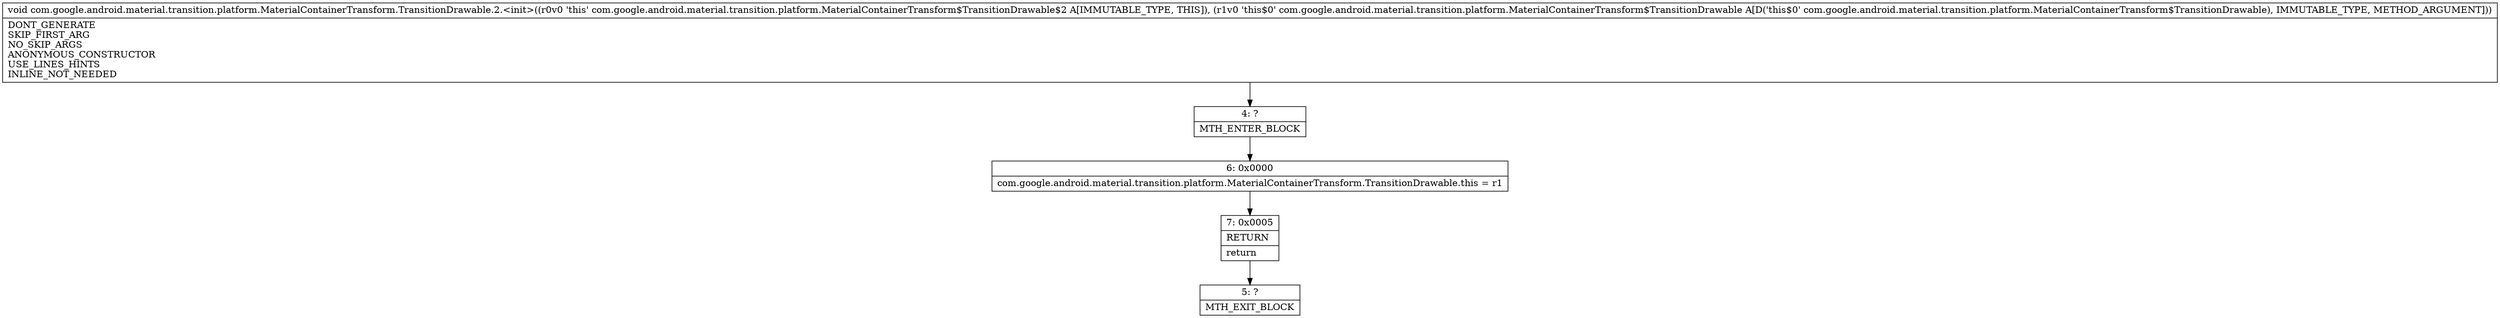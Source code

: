 digraph "CFG forcom.google.android.material.transition.platform.MaterialContainerTransform.TransitionDrawable.2.\<init\>(Lcom\/google\/android\/material\/transition\/platform\/MaterialContainerTransform$TransitionDrawable;)V" {
Node_4 [shape=record,label="{4\:\ ?|MTH_ENTER_BLOCK\l}"];
Node_6 [shape=record,label="{6\:\ 0x0000|com.google.android.material.transition.platform.MaterialContainerTransform.TransitionDrawable.this = r1\l}"];
Node_7 [shape=record,label="{7\:\ 0x0005|RETURN\l|return\l}"];
Node_5 [shape=record,label="{5\:\ ?|MTH_EXIT_BLOCK\l}"];
MethodNode[shape=record,label="{void com.google.android.material.transition.platform.MaterialContainerTransform.TransitionDrawable.2.\<init\>((r0v0 'this' com.google.android.material.transition.platform.MaterialContainerTransform$TransitionDrawable$2 A[IMMUTABLE_TYPE, THIS]), (r1v0 'this$0' com.google.android.material.transition.platform.MaterialContainerTransform$TransitionDrawable A[D('this$0' com.google.android.material.transition.platform.MaterialContainerTransform$TransitionDrawable), IMMUTABLE_TYPE, METHOD_ARGUMENT]))  | DONT_GENERATE\lSKIP_FIRST_ARG\lNO_SKIP_ARGS\lANONYMOUS_CONSTRUCTOR\lUSE_LINES_HINTS\lINLINE_NOT_NEEDED\l}"];
MethodNode -> Node_4;Node_4 -> Node_6;
Node_6 -> Node_7;
Node_7 -> Node_5;
}

